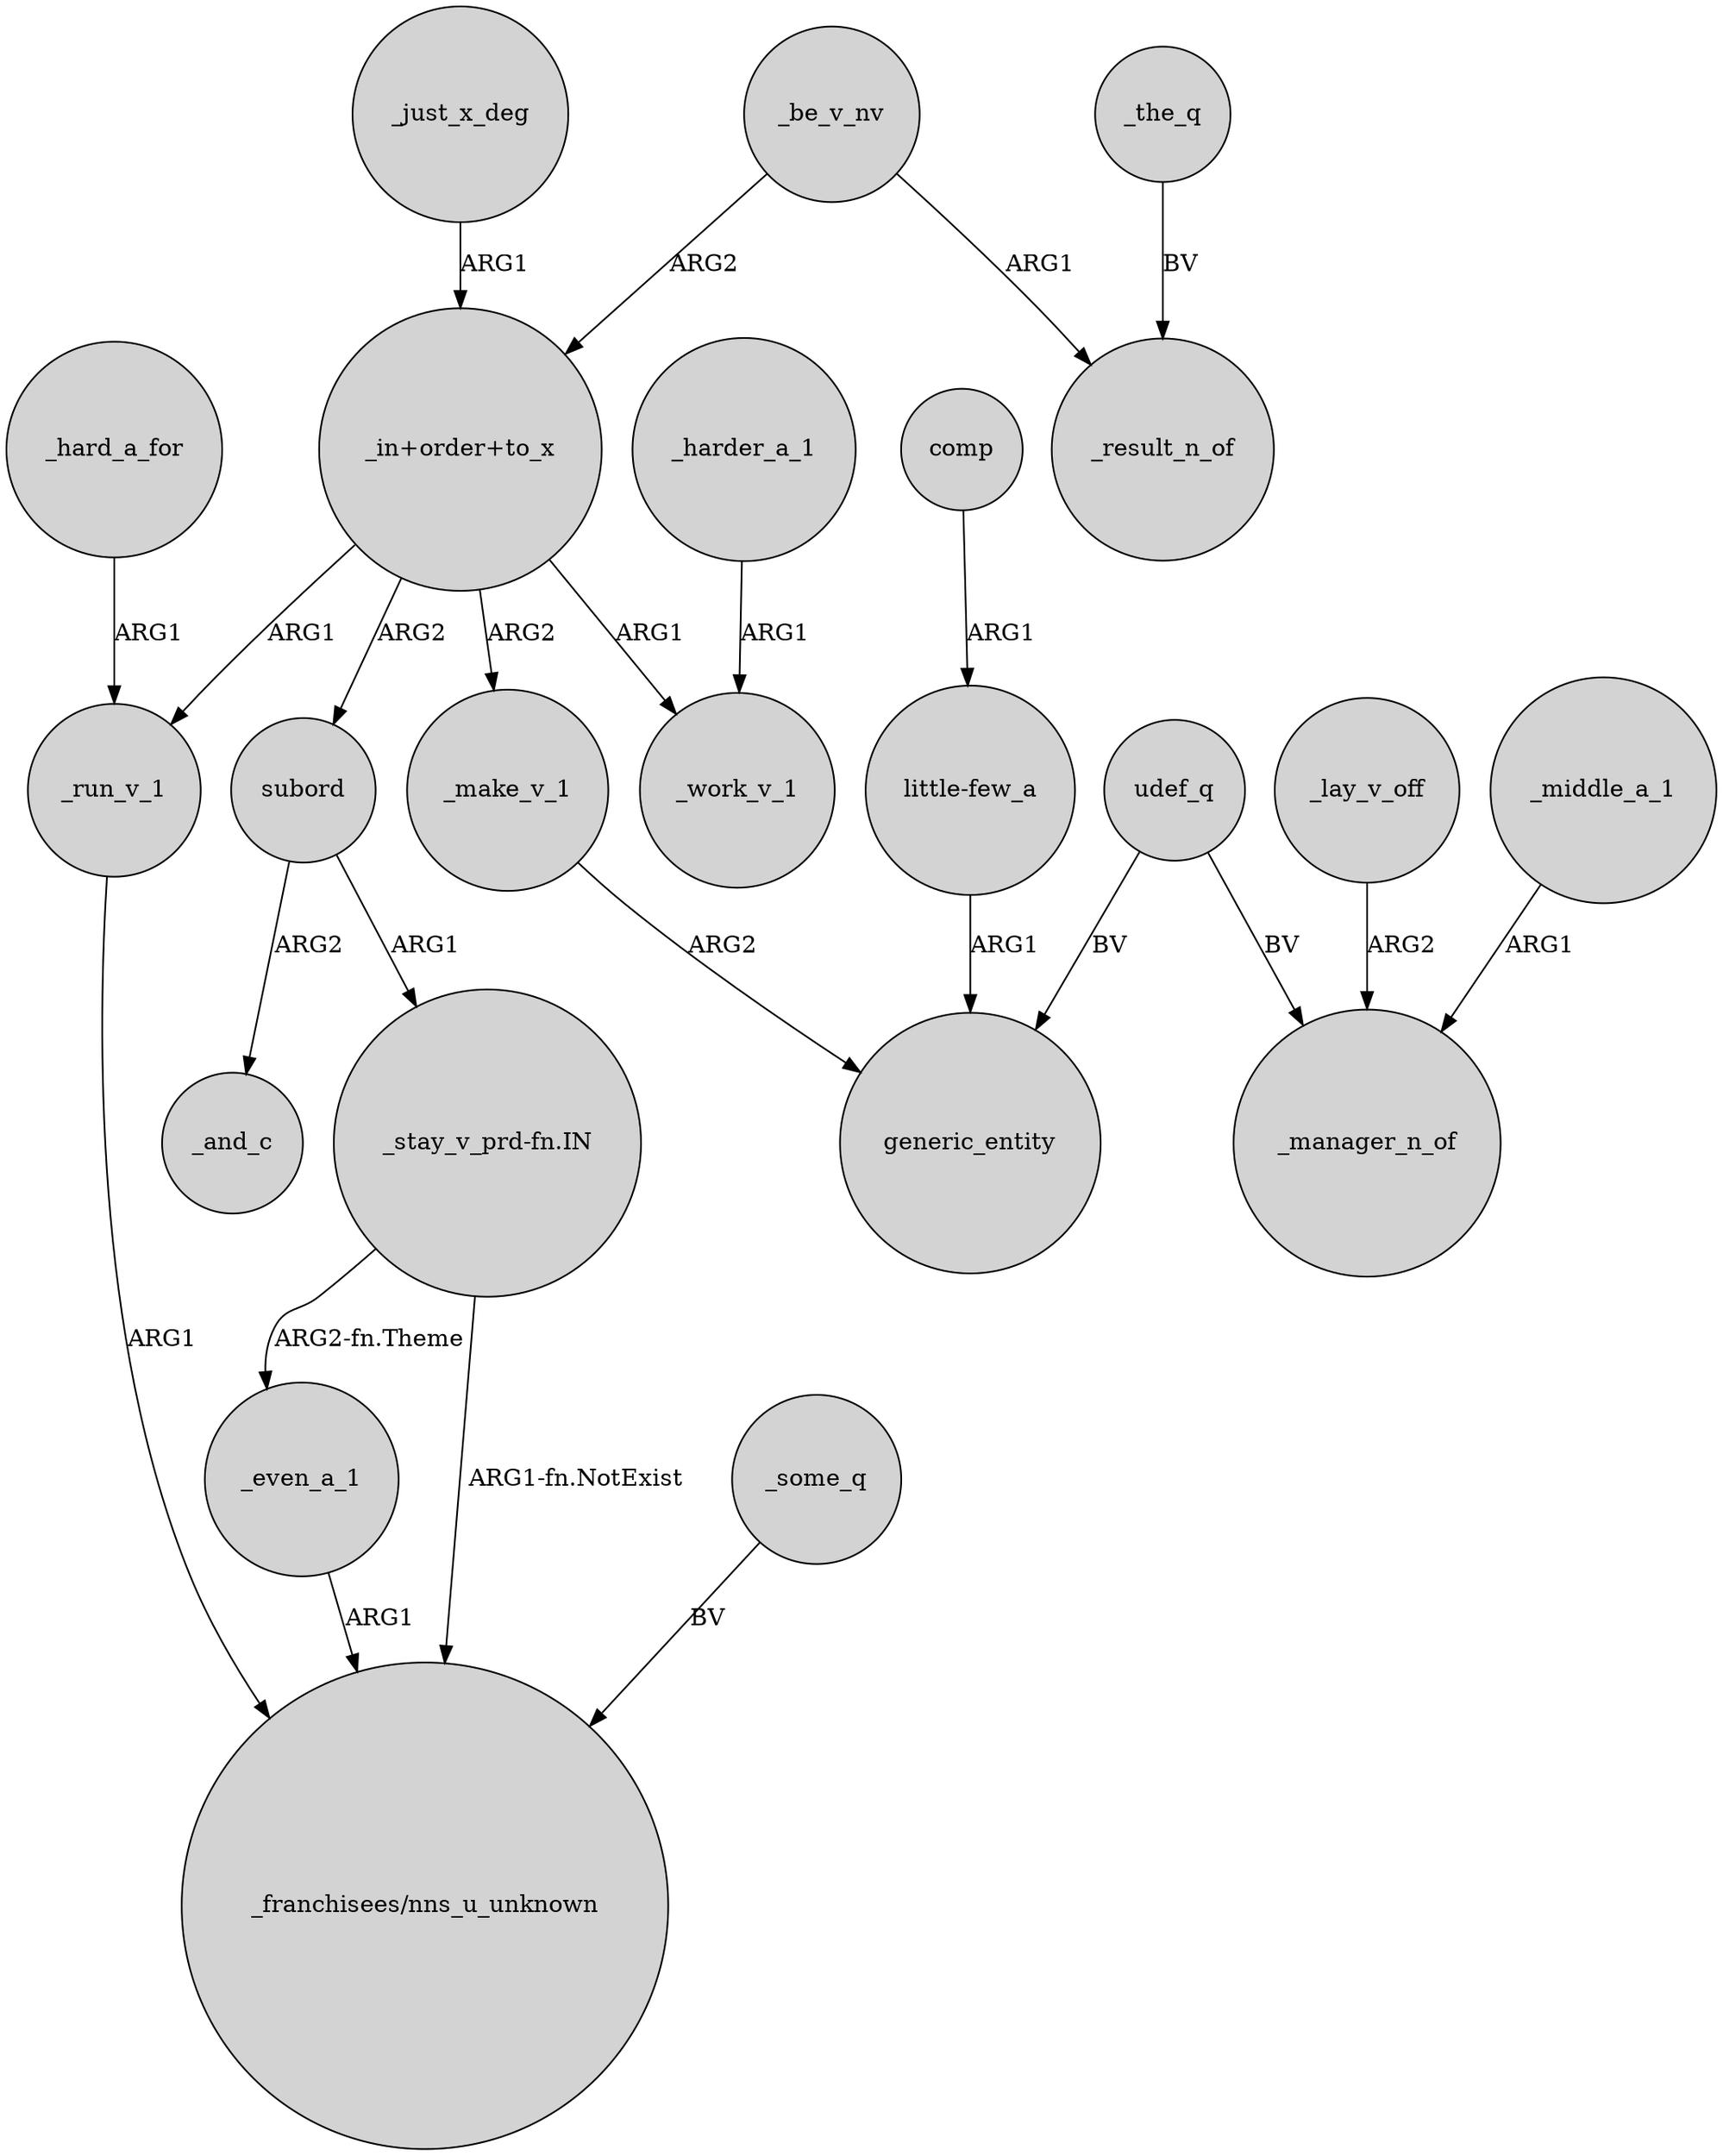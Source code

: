digraph {
	node [shape=circle style=filled]
	_just_x_deg -> "_in+order+to_x" [label=ARG1]
	_harder_a_1 -> _work_v_1 [label=ARG1]
	_be_v_nv -> _result_n_of [label=ARG1]
	udef_q -> generic_entity [label=BV]
	"_in+order+to_x" -> _make_v_1 [label=ARG2]
	_the_q -> _result_n_of [label=BV]
	_even_a_1 -> "_franchisees/nns_u_unknown" [label=ARG1]
	_make_v_1 -> generic_entity [label=ARG2]
	_some_q -> "_franchisees/nns_u_unknown" [label=BV]
	"_stay_v_prd-fn.IN" -> _even_a_1 [label="ARG2-fn.Theme"]
	"_in+order+to_x" -> _run_v_1 [label=ARG1]
	_hard_a_for -> _run_v_1 [label=ARG1]
	_lay_v_off -> _manager_n_of [label=ARG2]
	"_in+order+to_x" -> subord [label=ARG2]
	_be_v_nv -> "_in+order+to_x" [label=ARG2]
	_middle_a_1 -> _manager_n_of [label=ARG1]
	comp -> "little-few_a" [label=ARG1]
	udef_q -> _manager_n_of [label=BV]
	subord -> "_stay_v_prd-fn.IN" [label=ARG1]
	"little-few_a" -> generic_entity [label=ARG1]
	"_stay_v_prd-fn.IN" -> "_franchisees/nns_u_unknown" [label="ARG1-fn.NotExist"]
	subord -> _and_c [label=ARG2]
	_run_v_1 -> "_franchisees/nns_u_unknown" [label=ARG1]
	"_in+order+to_x" -> _work_v_1 [label=ARG1]
}
